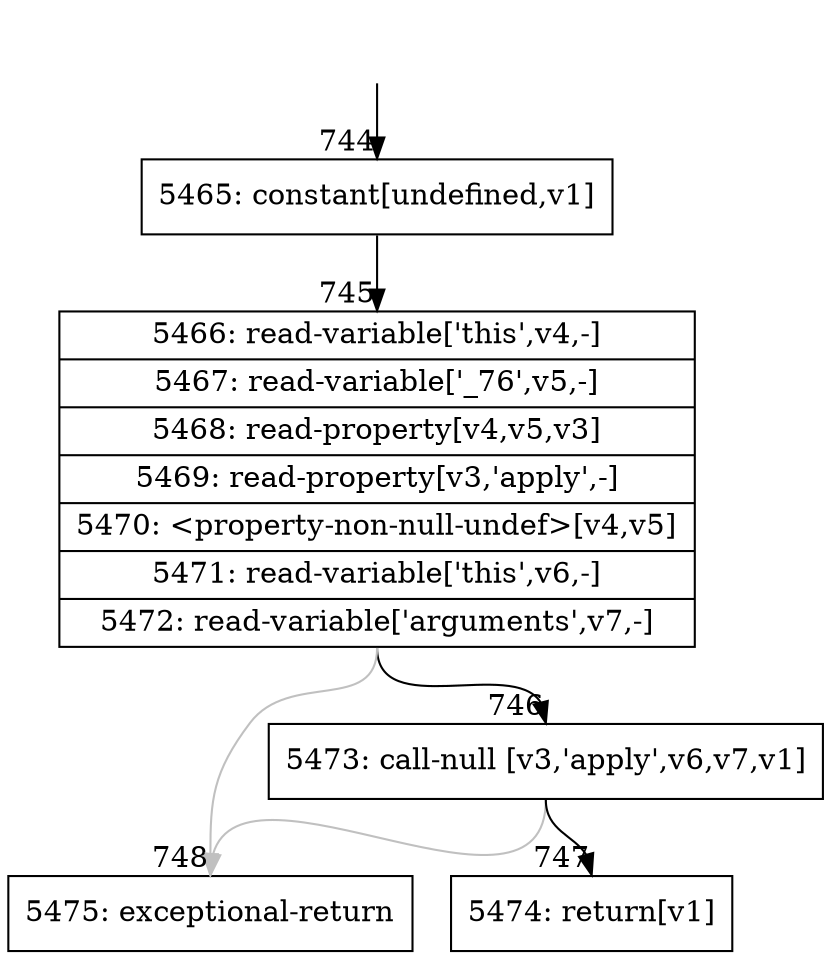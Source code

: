 digraph {
rankdir="TD"
BB_entry53[shape=none,label=""];
BB_entry53 -> BB744 [tailport=s, headport=n, headlabel="    744"]
BB744 [shape=record label="{5465: constant[undefined,v1]}" ] 
BB744 -> BB745 [tailport=s, headport=n, headlabel="      745"]
BB745 [shape=record label="{5466: read-variable['this',v4,-]|5467: read-variable['_76',v5,-]|5468: read-property[v4,v5,v3]|5469: read-property[v3,'apply',-]|5470: \<property-non-null-undef\>[v4,v5]|5471: read-variable['this',v6,-]|5472: read-variable['arguments',v7,-]}" ] 
BB745 -> BB746 [tailport=s, headport=n, headlabel="      746"]
BB745 -> BB748 [tailport=s, headport=n, color=gray, headlabel="      748"]
BB746 [shape=record label="{5473: call-null [v3,'apply',v6,v7,v1]}" ] 
BB746 -> BB747 [tailport=s, headport=n, headlabel="      747"]
BB746 -> BB748 [tailport=s, headport=n, color=gray]
BB747 [shape=record label="{5474: return[v1]}" ] 
BB748 [shape=record label="{5475: exceptional-return}" ] 
//#$~ 261
}
